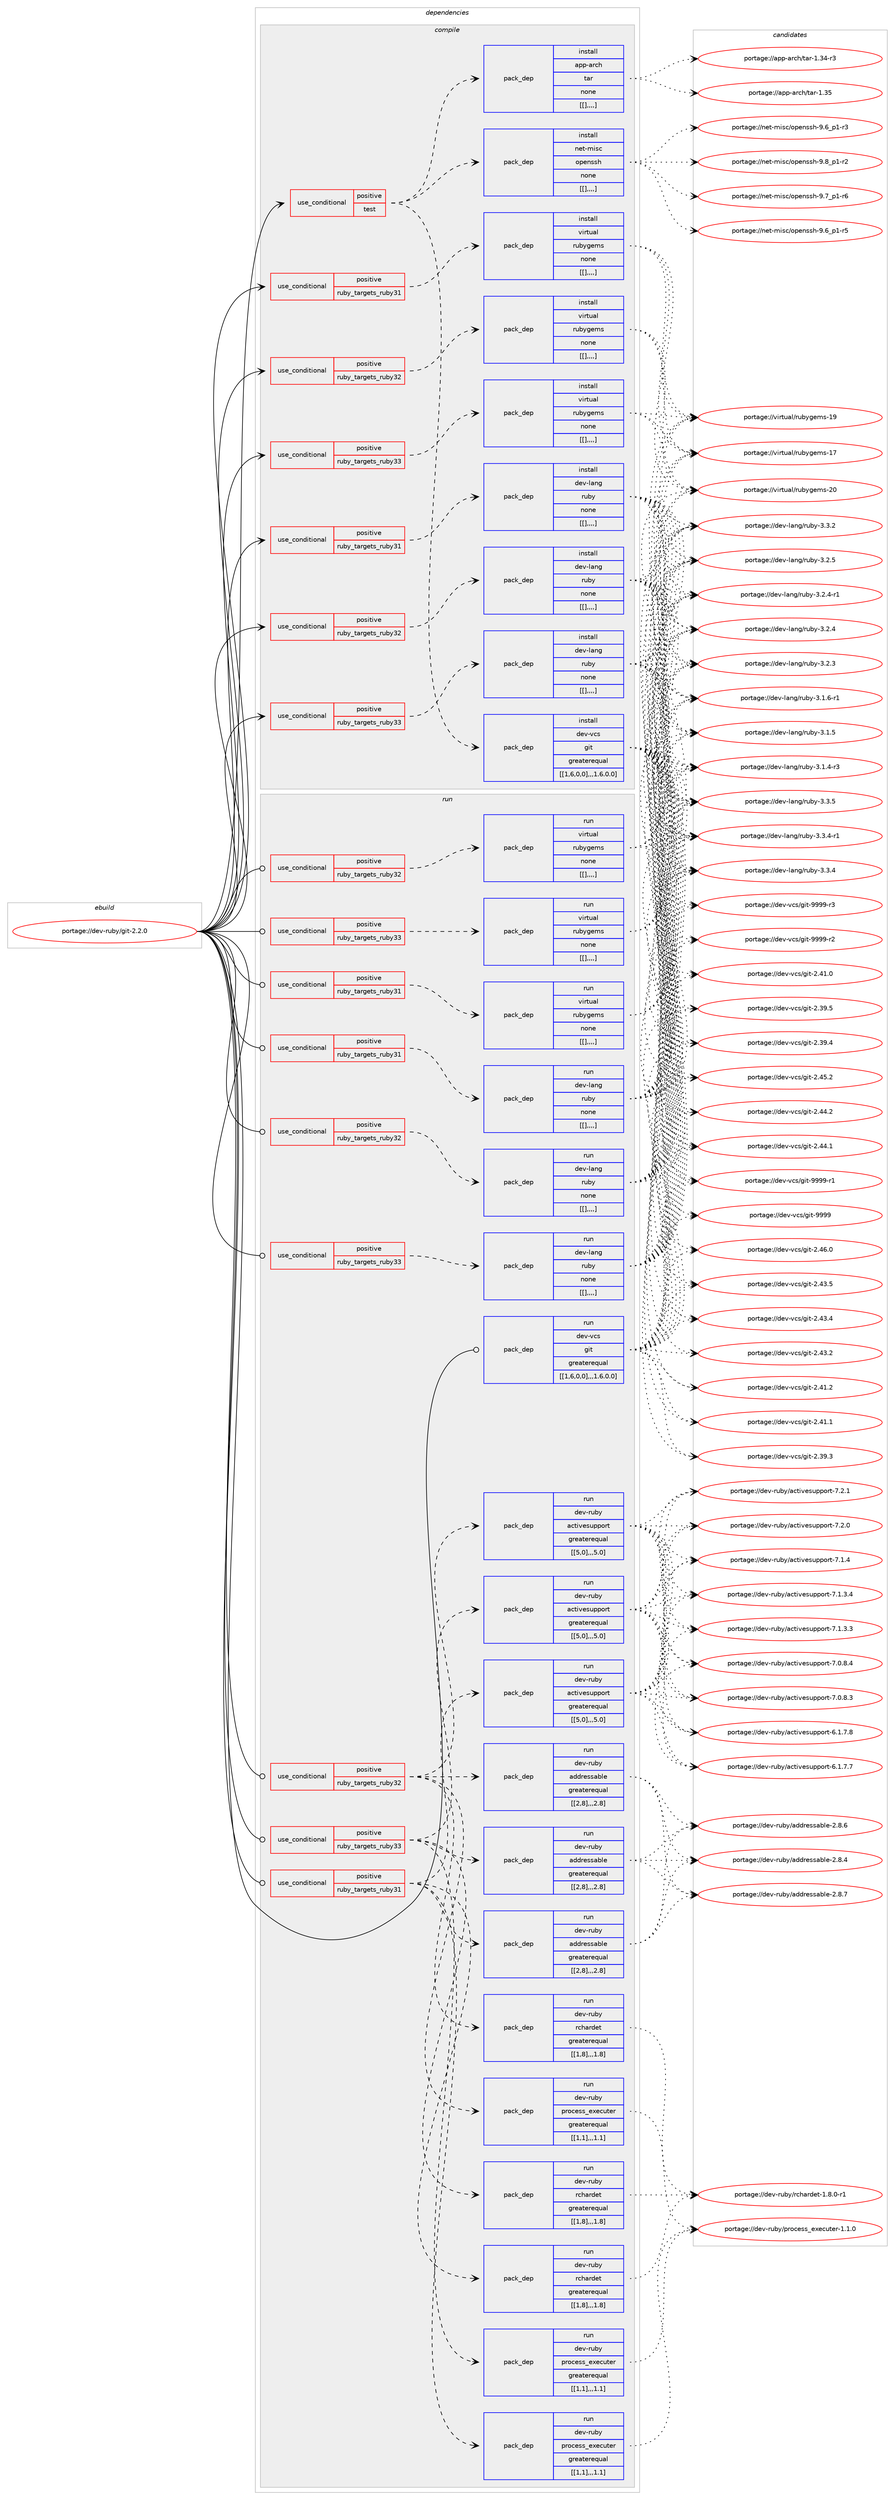 digraph prolog {

# *************
# Graph options
# *************

newrank=true;
concentrate=true;
compound=true;
graph [rankdir=LR,fontname=Helvetica,fontsize=10,ranksep=1.5];#, ranksep=2.5, nodesep=0.2];
edge  [arrowhead=vee];
node  [fontname=Helvetica,fontsize=10];

# **********
# The ebuild
# **********

subgraph cluster_leftcol {
color=gray;
label=<<i>ebuild</i>>;
id [label="portage://dev-ruby/git-2.2.0", color=red, width=4, href="../dev-ruby/git-2.2.0.svg"];
}

# ****************
# The dependencies
# ****************

subgraph cluster_midcol {
color=gray;
label=<<i>dependencies</i>>;
subgraph cluster_compile {
fillcolor="#eeeeee";
style=filled;
label=<<i>compile</i>>;
subgraph cond49540 {
dependency187610 [label=<<TABLE BORDER="0" CELLBORDER="1" CELLSPACING="0" CELLPADDING="4"><TR><TD ROWSPAN="3" CELLPADDING="10">use_conditional</TD></TR><TR><TD>positive</TD></TR><TR><TD>ruby_targets_ruby31</TD></TR></TABLE>>, shape=none, color=red];
subgraph pack136748 {
dependency187611 [label=<<TABLE BORDER="0" CELLBORDER="1" CELLSPACING="0" CELLPADDING="4" WIDTH="220"><TR><TD ROWSPAN="6" CELLPADDING="30">pack_dep</TD></TR><TR><TD WIDTH="110">install</TD></TR><TR><TD>dev-lang</TD></TR><TR><TD>ruby</TD></TR><TR><TD>none</TD></TR><TR><TD>[[],,,,]</TD></TR></TABLE>>, shape=none, color=blue];
}
dependency187610:e -> dependency187611:w [weight=20,style="dashed",arrowhead="vee"];
}
id:e -> dependency187610:w [weight=20,style="solid",arrowhead="vee"];
subgraph cond49541 {
dependency187612 [label=<<TABLE BORDER="0" CELLBORDER="1" CELLSPACING="0" CELLPADDING="4"><TR><TD ROWSPAN="3" CELLPADDING="10">use_conditional</TD></TR><TR><TD>positive</TD></TR><TR><TD>ruby_targets_ruby31</TD></TR></TABLE>>, shape=none, color=red];
subgraph pack136749 {
dependency187613 [label=<<TABLE BORDER="0" CELLBORDER="1" CELLSPACING="0" CELLPADDING="4" WIDTH="220"><TR><TD ROWSPAN="6" CELLPADDING="30">pack_dep</TD></TR><TR><TD WIDTH="110">install</TD></TR><TR><TD>virtual</TD></TR><TR><TD>rubygems</TD></TR><TR><TD>none</TD></TR><TR><TD>[[],,,,]</TD></TR></TABLE>>, shape=none, color=blue];
}
dependency187612:e -> dependency187613:w [weight=20,style="dashed",arrowhead="vee"];
}
id:e -> dependency187612:w [weight=20,style="solid",arrowhead="vee"];
subgraph cond49542 {
dependency187614 [label=<<TABLE BORDER="0" CELLBORDER="1" CELLSPACING="0" CELLPADDING="4"><TR><TD ROWSPAN="3" CELLPADDING="10">use_conditional</TD></TR><TR><TD>positive</TD></TR><TR><TD>ruby_targets_ruby32</TD></TR></TABLE>>, shape=none, color=red];
subgraph pack136750 {
dependency187615 [label=<<TABLE BORDER="0" CELLBORDER="1" CELLSPACING="0" CELLPADDING="4" WIDTH="220"><TR><TD ROWSPAN="6" CELLPADDING="30">pack_dep</TD></TR><TR><TD WIDTH="110">install</TD></TR><TR><TD>dev-lang</TD></TR><TR><TD>ruby</TD></TR><TR><TD>none</TD></TR><TR><TD>[[],,,,]</TD></TR></TABLE>>, shape=none, color=blue];
}
dependency187614:e -> dependency187615:w [weight=20,style="dashed",arrowhead="vee"];
}
id:e -> dependency187614:w [weight=20,style="solid",arrowhead="vee"];
subgraph cond49543 {
dependency187616 [label=<<TABLE BORDER="0" CELLBORDER="1" CELLSPACING="0" CELLPADDING="4"><TR><TD ROWSPAN="3" CELLPADDING="10">use_conditional</TD></TR><TR><TD>positive</TD></TR><TR><TD>ruby_targets_ruby32</TD></TR></TABLE>>, shape=none, color=red];
subgraph pack136751 {
dependency187617 [label=<<TABLE BORDER="0" CELLBORDER="1" CELLSPACING="0" CELLPADDING="4" WIDTH="220"><TR><TD ROWSPAN="6" CELLPADDING="30">pack_dep</TD></TR><TR><TD WIDTH="110">install</TD></TR><TR><TD>virtual</TD></TR><TR><TD>rubygems</TD></TR><TR><TD>none</TD></TR><TR><TD>[[],,,,]</TD></TR></TABLE>>, shape=none, color=blue];
}
dependency187616:e -> dependency187617:w [weight=20,style="dashed",arrowhead="vee"];
}
id:e -> dependency187616:w [weight=20,style="solid",arrowhead="vee"];
subgraph cond49544 {
dependency187618 [label=<<TABLE BORDER="0" CELLBORDER="1" CELLSPACING="0" CELLPADDING="4"><TR><TD ROWSPAN="3" CELLPADDING="10">use_conditional</TD></TR><TR><TD>positive</TD></TR><TR><TD>ruby_targets_ruby33</TD></TR></TABLE>>, shape=none, color=red];
subgraph pack136752 {
dependency187619 [label=<<TABLE BORDER="0" CELLBORDER="1" CELLSPACING="0" CELLPADDING="4" WIDTH="220"><TR><TD ROWSPAN="6" CELLPADDING="30">pack_dep</TD></TR><TR><TD WIDTH="110">install</TD></TR><TR><TD>dev-lang</TD></TR><TR><TD>ruby</TD></TR><TR><TD>none</TD></TR><TR><TD>[[],,,,]</TD></TR></TABLE>>, shape=none, color=blue];
}
dependency187618:e -> dependency187619:w [weight=20,style="dashed",arrowhead="vee"];
}
id:e -> dependency187618:w [weight=20,style="solid",arrowhead="vee"];
subgraph cond49545 {
dependency187620 [label=<<TABLE BORDER="0" CELLBORDER="1" CELLSPACING="0" CELLPADDING="4"><TR><TD ROWSPAN="3" CELLPADDING="10">use_conditional</TD></TR><TR><TD>positive</TD></TR><TR><TD>ruby_targets_ruby33</TD></TR></TABLE>>, shape=none, color=red];
subgraph pack136753 {
dependency187621 [label=<<TABLE BORDER="0" CELLBORDER="1" CELLSPACING="0" CELLPADDING="4" WIDTH="220"><TR><TD ROWSPAN="6" CELLPADDING="30">pack_dep</TD></TR><TR><TD WIDTH="110">install</TD></TR><TR><TD>virtual</TD></TR><TR><TD>rubygems</TD></TR><TR><TD>none</TD></TR><TR><TD>[[],,,,]</TD></TR></TABLE>>, shape=none, color=blue];
}
dependency187620:e -> dependency187621:w [weight=20,style="dashed",arrowhead="vee"];
}
id:e -> dependency187620:w [weight=20,style="solid",arrowhead="vee"];
subgraph cond49546 {
dependency187622 [label=<<TABLE BORDER="0" CELLBORDER="1" CELLSPACING="0" CELLPADDING="4"><TR><TD ROWSPAN="3" CELLPADDING="10">use_conditional</TD></TR><TR><TD>positive</TD></TR><TR><TD>test</TD></TR></TABLE>>, shape=none, color=red];
subgraph pack136754 {
dependency187623 [label=<<TABLE BORDER="0" CELLBORDER="1" CELLSPACING="0" CELLPADDING="4" WIDTH="220"><TR><TD ROWSPAN="6" CELLPADDING="30">pack_dep</TD></TR><TR><TD WIDTH="110">install</TD></TR><TR><TD>dev-vcs</TD></TR><TR><TD>git</TD></TR><TR><TD>greaterequal</TD></TR><TR><TD>[[1,6,0,0],,,1.6.0.0]</TD></TR></TABLE>>, shape=none, color=blue];
}
dependency187622:e -> dependency187623:w [weight=20,style="dashed",arrowhead="vee"];
subgraph pack136755 {
dependency187624 [label=<<TABLE BORDER="0" CELLBORDER="1" CELLSPACING="0" CELLPADDING="4" WIDTH="220"><TR><TD ROWSPAN="6" CELLPADDING="30">pack_dep</TD></TR><TR><TD WIDTH="110">install</TD></TR><TR><TD>net-misc</TD></TR><TR><TD>openssh</TD></TR><TR><TD>none</TD></TR><TR><TD>[[],,,,]</TD></TR></TABLE>>, shape=none, color=blue];
}
dependency187622:e -> dependency187624:w [weight=20,style="dashed",arrowhead="vee"];
subgraph pack136756 {
dependency187625 [label=<<TABLE BORDER="0" CELLBORDER="1" CELLSPACING="0" CELLPADDING="4" WIDTH="220"><TR><TD ROWSPAN="6" CELLPADDING="30">pack_dep</TD></TR><TR><TD WIDTH="110">install</TD></TR><TR><TD>app-arch</TD></TR><TR><TD>tar</TD></TR><TR><TD>none</TD></TR><TR><TD>[[],,,,]</TD></TR></TABLE>>, shape=none, color=blue];
}
dependency187622:e -> dependency187625:w [weight=20,style="dashed",arrowhead="vee"];
}
id:e -> dependency187622:w [weight=20,style="solid",arrowhead="vee"];
}
subgraph cluster_compileandrun {
fillcolor="#eeeeee";
style=filled;
label=<<i>compile and run</i>>;
}
subgraph cluster_run {
fillcolor="#eeeeee";
style=filled;
label=<<i>run</i>>;
subgraph cond49547 {
dependency187626 [label=<<TABLE BORDER="0" CELLBORDER="1" CELLSPACING="0" CELLPADDING="4"><TR><TD ROWSPAN="3" CELLPADDING="10">use_conditional</TD></TR><TR><TD>positive</TD></TR><TR><TD>ruby_targets_ruby31</TD></TR></TABLE>>, shape=none, color=red];
subgraph pack136757 {
dependency187627 [label=<<TABLE BORDER="0" CELLBORDER="1" CELLSPACING="0" CELLPADDING="4" WIDTH="220"><TR><TD ROWSPAN="6" CELLPADDING="30">pack_dep</TD></TR><TR><TD WIDTH="110">run</TD></TR><TR><TD>dev-lang</TD></TR><TR><TD>ruby</TD></TR><TR><TD>none</TD></TR><TR><TD>[[],,,,]</TD></TR></TABLE>>, shape=none, color=blue];
}
dependency187626:e -> dependency187627:w [weight=20,style="dashed",arrowhead="vee"];
}
id:e -> dependency187626:w [weight=20,style="solid",arrowhead="odot"];
subgraph cond49548 {
dependency187628 [label=<<TABLE BORDER="0" CELLBORDER="1" CELLSPACING="0" CELLPADDING="4"><TR><TD ROWSPAN="3" CELLPADDING="10">use_conditional</TD></TR><TR><TD>positive</TD></TR><TR><TD>ruby_targets_ruby31</TD></TR></TABLE>>, shape=none, color=red];
subgraph pack136758 {
dependency187629 [label=<<TABLE BORDER="0" CELLBORDER="1" CELLSPACING="0" CELLPADDING="4" WIDTH="220"><TR><TD ROWSPAN="6" CELLPADDING="30">pack_dep</TD></TR><TR><TD WIDTH="110">run</TD></TR><TR><TD>dev-ruby</TD></TR><TR><TD>activesupport</TD></TR><TR><TD>greaterequal</TD></TR><TR><TD>[[5,0],,,5.0]</TD></TR></TABLE>>, shape=none, color=blue];
}
dependency187628:e -> dependency187629:w [weight=20,style="dashed",arrowhead="vee"];
subgraph pack136759 {
dependency187630 [label=<<TABLE BORDER="0" CELLBORDER="1" CELLSPACING="0" CELLPADDING="4" WIDTH="220"><TR><TD ROWSPAN="6" CELLPADDING="30">pack_dep</TD></TR><TR><TD WIDTH="110">run</TD></TR><TR><TD>dev-ruby</TD></TR><TR><TD>addressable</TD></TR><TR><TD>greaterequal</TD></TR><TR><TD>[[2,8],,,2.8]</TD></TR></TABLE>>, shape=none, color=blue];
}
dependency187628:e -> dependency187630:w [weight=20,style="dashed",arrowhead="vee"];
subgraph pack136760 {
dependency187631 [label=<<TABLE BORDER="0" CELLBORDER="1" CELLSPACING="0" CELLPADDING="4" WIDTH="220"><TR><TD ROWSPAN="6" CELLPADDING="30">pack_dep</TD></TR><TR><TD WIDTH="110">run</TD></TR><TR><TD>dev-ruby</TD></TR><TR><TD>process_executer</TD></TR><TR><TD>greaterequal</TD></TR><TR><TD>[[1,1],,,1.1]</TD></TR></TABLE>>, shape=none, color=blue];
}
dependency187628:e -> dependency187631:w [weight=20,style="dashed",arrowhead="vee"];
subgraph pack136761 {
dependency187632 [label=<<TABLE BORDER="0" CELLBORDER="1" CELLSPACING="0" CELLPADDING="4" WIDTH="220"><TR><TD ROWSPAN="6" CELLPADDING="30">pack_dep</TD></TR><TR><TD WIDTH="110">run</TD></TR><TR><TD>dev-ruby</TD></TR><TR><TD>rchardet</TD></TR><TR><TD>greaterequal</TD></TR><TR><TD>[[1,8],,,1.8]</TD></TR></TABLE>>, shape=none, color=blue];
}
dependency187628:e -> dependency187632:w [weight=20,style="dashed",arrowhead="vee"];
}
id:e -> dependency187628:w [weight=20,style="solid",arrowhead="odot"];
subgraph cond49549 {
dependency187633 [label=<<TABLE BORDER="0" CELLBORDER="1" CELLSPACING="0" CELLPADDING="4"><TR><TD ROWSPAN="3" CELLPADDING="10">use_conditional</TD></TR><TR><TD>positive</TD></TR><TR><TD>ruby_targets_ruby31</TD></TR></TABLE>>, shape=none, color=red];
subgraph pack136762 {
dependency187634 [label=<<TABLE BORDER="0" CELLBORDER="1" CELLSPACING="0" CELLPADDING="4" WIDTH="220"><TR><TD ROWSPAN="6" CELLPADDING="30">pack_dep</TD></TR><TR><TD WIDTH="110">run</TD></TR><TR><TD>virtual</TD></TR><TR><TD>rubygems</TD></TR><TR><TD>none</TD></TR><TR><TD>[[],,,,]</TD></TR></TABLE>>, shape=none, color=blue];
}
dependency187633:e -> dependency187634:w [weight=20,style="dashed",arrowhead="vee"];
}
id:e -> dependency187633:w [weight=20,style="solid",arrowhead="odot"];
subgraph cond49550 {
dependency187635 [label=<<TABLE BORDER="0" CELLBORDER="1" CELLSPACING="0" CELLPADDING="4"><TR><TD ROWSPAN="3" CELLPADDING="10">use_conditional</TD></TR><TR><TD>positive</TD></TR><TR><TD>ruby_targets_ruby32</TD></TR></TABLE>>, shape=none, color=red];
subgraph pack136763 {
dependency187636 [label=<<TABLE BORDER="0" CELLBORDER="1" CELLSPACING="0" CELLPADDING="4" WIDTH="220"><TR><TD ROWSPAN="6" CELLPADDING="30">pack_dep</TD></TR><TR><TD WIDTH="110">run</TD></TR><TR><TD>dev-lang</TD></TR><TR><TD>ruby</TD></TR><TR><TD>none</TD></TR><TR><TD>[[],,,,]</TD></TR></TABLE>>, shape=none, color=blue];
}
dependency187635:e -> dependency187636:w [weight=20,style="dashed",arrowhead="vee"];
}
id:e -> dependency187635:w [weight=20,style="solid",arrowhead="odot"];
subgraph cond49551 {
dependency187637 [label=<<TABLE BORDER="0" CELLBORDER="1" CELLSPACING="0" CELLPADDING="4"><TR><TD ROWSPAN="3" CELLPADDING="10">use_conditional</TD></TR><TR><TD>positive</TD></TR><TR><TD>ruby_targets_ruby32</TD></TR></TABLE>>, shape=none, color=red];
subgraph pack136764 {
dependency187638 [label=<<TABLE BORDER="0" CELLBORDER="1" CELLSPACING="0" CELLPADDING="4" WIDTH="220"><TR><TD ROWSPAN="6" CELLPADDING="30">pack_dep</TD></TR><TR><TD WIDTH="110">run</TD></TR><TR><TD>dev-ruby</TD></TR><TR><TD>activesupport</TD></TR><TR><TD>greaterequal</TD></TR><TR><TD>[[5,0],,,5.0]</TD></TR></TABLE>>, shape=none, color=blue];
}
dependency187637:e -> dependency187638:w [weight=20,style="dashed",arrowhead="vee"];
subgraph pack136765 {
dependency187639 [label=<<TABLE BORDER="0" CELLBORDER="1" CELLSPACING="0" CELLPADDING="4" WIDTH="220"><TR><TD ROWSPAN="6" CELLPADDING="30">pack_dep</TD></TR><TR><TD WIDTH="110">run</TD></TR><TR><TD>dev-ruby</TD></TR><TR><TD>addressable</TD></TR><TR><TD>greaterequal</TD></TR><TR><TD>[[2,8],,,2.8]</TD></TR></TABLE>>, shape=none, color=blue];
}
dependency187637:e -> dependency187639:w [weight=20,style="dashed",arrowhead="vee"];
subgraph pack136766 {
dependency187640 [label=<<TABLE BORDER="0" CELLBORDER="1" CELLSPACING="0" CELLPADDING="4" WIDTH="220"><TR><TD ROWSPAN="6" CELLPADDING="30">pack_dep</TD></TR><TR><TD WIDTH="110">run</TD></TR><TR><TD>dev-ruby</TD></TR><TR><TD>process_executer</TD></TR><TR><TD>greaterequal</TD></TR><TR><TD>[[1,1],,,1.1]</TD></TR></TABLE>>, shape=none, color=blue];
}
dependency187637:e -> dependency187640:w [weight=20,style="dashed",arrowhead="vee"];
subgraph pack136767 {
dependency187641 [label=<<TABLE BORDER="0" CELLBORDER="1" CELLSPACING="0" CELLPADDING="4" WIDTH="220"><TR><TD ROWSPAN="6" CELLPADDING="30">pack_dep</TD></TR><TR><TD WIDTH="110">run</TD></TR><TR><TD>dev-ruby</TD></TR><TR><TD>rchardet</TD></TR><TR><TD>greaterequal</TD></TR><TR><TD>[[1,8],,,1.8]</TD></TR></TABLE>>, shape=none, color=blue];
}
dependency187637:e -> dependency187641:w [weight=20,style="dashed",arrowhead="vee"];
}
id:e -> dependency187637:w [weight=20,style="solid",arrowhead="odot"];
subgraph cond49552 {
dependency187642 [label=<<TABLE BORDER="0" CELLBORDER="1" CELLSPACING="0" CELLPADDING="4"><TR><TD ROWSPAN="3" CELLPADDING="10">use_conditional</TD></TR><TR><TD>positive</TD></TR><TR><TD>ruby_targets_ruby32</TD></TR></TABLE>>, shape=none, color=red];
subgraph pack136768 {
dependency187643 [label=<<TABLE BORDER="0" CELLBORDER="1" CELLSPACING="0" CELLPADDING="4" WIDTH="220"><TR><TD ROWSPAN="6" CELLPADDING="30">pack_dep</TD></TR><TR><TD WIDTH="110">run</TD></TR><TR><TD>virtual</TD></TR><TR><TD>rubygems</TD></TR><TR><TD>none</TD></TR><TR><TD>[[],,,,]</TD></TR></TABLE>>, shape=none, color=blue];
}
dependency187642:e -> dependency187643:w [weight=20,style="dashed",arrowhead="vee"];
}
id:e -> dependency187642:w [weight=20,style="solid",arrowhead="odot"];
subgraph cond49553 {
dependency187644 [label=<<TABLE BORDER="0" CELLBORDER="1" CELLSPACING="0" CELLPADDING="4"><TR><TD ROWSPAN="3" CELLPADDING="10">use_conditional</TD></TR><TR><TD>positive</TD></TR><TR><TD>ruby_targets_ruby33</TD></TR></TABLE>>, shape=none, color=red];
subgraph pack136769 {
dependency187645 [label=<<TABLE BORDER="0" CELLBORDER="1" CELLSPACING="0" CELLPADDING="4" WIDTH="220"><TR><TD ROWSPAN="6" CELLPADDING="30">pack_dep</TD></TR><TR><TD WIDTH="110">run</TD></TR><TR><TD>dev-lang</TD></TR><TR><TD>ruby</TD></TR><TR><TD>none</TD></TR><TR><TD>[[],,,,]</TD></TR></TABLE>>, shape=none, color=blue];
}
dependency187644:e -> dependency187645:w [weight=20,style="dashed",arrowhead="vee"];
}
id:e -> dependency187644:w [weight=20,style="solid",arrowhead="odot"];
subgraph cond49554 {
dependency187646 [label=<<TABLE BORDER="0" CELLBORDER="1" CELLSPACING="0" CELLPADDING="4"><TR><TD ROWSPAN="3" CELLPADDING="10">use_conditional</TD></TR><TR><TD>positive</TD></TR><TR><TD>ruby_targets_ruby33</TD></TR></TABLE>>, shape=none, color=red];
subgraph pack136770 {
dependency187647 [label=<<TABLE BORDER="0" CELLBORDER="1" CELLSPACING="0" CELLPADDING="4" WIDTH="220"><TR><TD ROWSPAN="6" CELLPADDING="30">pack_dep</TD></TR><TR><TD WIDTH="110">run</TD></TR><TR><TD>dev-ruby</TD></TR><TR><TD>activesupport</TD></TR><TR><TD>greaterequal</TD></TR><TR><TD>[[5,0],,,5.0]</TD></TR></TABLE>>, shape=none, color=blue];
}
dependency187646:e -> dependency187647:w [weight=20,style="dashed",arrowhead="vee"];
subgraph pack136771 {
dependency187648 [label=<<TABLE BORDER="0" CELLBORDER="1" CELLSPACING="0" CELLPADDING="4" WIDTH="220"><TR><TD ROWSPAN="6" CELLPADDING="30">pack_dep</TD></TR><TR><TD WIDTH="110">run</TD></TR><TR><TD>dev-ruby</TD></TR><TR><TD>addressable</TD></TR><TR><TD>greaterequal</TD></TR><TR><TD>[[2,8],,,2.8]</TD></TR></TABLE>>, shape=none, color=blue];
}
dependency187646:e -> dependency187648:w [weight=20,style="dashed",arrowhead="vee"];
subgraph pack136772 {
dependency187649 [label=<<TABLE BORDER="0" CELLBORDER="1" CELLSPACING="0" CELLPADDING="4" WIDTH="220"><TR><TD ROWSPAN="6" CELLPADDING="30">pack_dep</TD></TR><TR><TD WIDTH="110">run</TD></TR><TR><TD>dev-ruby</TD></TR><TR><TD>process_executer</TD></TR><TR><TD>greaterequal</TD></TR><TR><TD>[[1,1],,,1.1]</TD></TR></TABLE>>, shape=none, color=blue];
}
dependency187646:e -> dependency187649:w [weight=20,style="dashed",arrowhead="vee"];
subgraph pack136773 {
dependency187650 [label=<<TABLE BORDER="0" CELLBORDER="1" CELLSPACING="0" CELLPADDING="4" WIDTH="220"><TR><TD ROWSPAN="6" CELLPADDING="30">pack_dep</TD></TR><TR><TD WIDTH="110">run</TD></TR><TR><TD>dev-ruby</TD></TR><TR><TD>rchardet</TD></TR><TR><TD>greaterequal</TD></TR><TR><TD>[[1,8],,,1.8]</TD></TR></TABLE>>, shape=none, color=blue];
}
dependency187646:e -> dependency187650:w [weight=20,style="dashed",arrowhead="vee"];
}
id:e -> dependency187646:w [weight=20,style="solid",arrowhead="odot"];
subgraph cond49555 {
dependency187651 [label=<<TABLE BORDER="0" CELLBORDER="1" CELLSPACING="0" CELLPADDING="4"><TR><TD ROWSPAN="3" CELLPADDING="10">use_conditional</TD></TR><TR><TD>positive</TD></TR><TR><TD>ruby_targets_ruby33</TD></TR></TABLE>>, shape=none, color=red];
subgraph pack136774 {
dependency187652 [label=<<TABLE BORDER="0" CELLBORDER="1" CELLSPACING="0" CELLPADDING="4" WIDTH="220"><TR><TD ROWSPAN="6" CELLPADDING="30">pack_dep</TD></TR><TR><TD WIDTH="110">run</TD></TR><TR><TD>virtual</TD></TR><TR><TD>rubygems</TD></TR><TR><TD>none</TD></TR><TR><TD>[[],,,,]</TD></TR></TABLE>>, shape=none, color=blue];
}
dependency187651:e -> dependency187652:w [weight=20,style="dashed",arrowhead="vee"];
}
id:e -> dependency187651:w [weight=20,style="solid",arrowhead="odot"];
subgraph pack136775 {
dependency187653 [label=<<TABLE BORDER="0" CELLBORDER="1" CELLSPACING="0" CELLPADDING="4" WIDTH="220"><TR><TD ROWSPAN="6" CELLPADDING="30">pack_dep</TD></TR><TR><TD WIDTH="110">run</TD></TR><TR><TD>dev-vcs</TD></TR><TR><TD>git</TD></TR><TR><TD>greaterequal</TD></TR><TR><TD>[[1,6,0,0],,,1.6.0.0]</TD></TR></TABLE>>, shape=none, color=blue];
}
id:e -> dependency187653:w [weight=20,style="solid",arrowhead="odot"];
}
}

# **************
# The candidates
# **************

subgraph cluster_choices {
rank=same;
color=gray;
label=<<i>candidates</i>>;

subgraph choice136748 {
color=black;
nodesep=1;
choice10010111845108971101034711411798121455146514653 [label="portage://dev-lang/ruby-3.3.5", color=red, width=4,href="../dev-lang/ruby-3.3.5.svg"];
choice100101118451089711010347114117981214551465146524511449 [label="portage://dev-lang/ruby-3.3.4-r1", color=red, width=4,href="../dev-lang/ruby-3.3.4-r1.svg"];
choice10010111845108971101034711411798121455146514652 [label="portage://dev-lang/ruby-3.3.4", color=red, width=4,href="../dev-lang/ruby-3.3.4.svg"];
choice10010111845108971101034711411798121455146514650 [label="portage://dev-lang/ruby-3.3.2", color=red, width=4,href="../dev-lang/ruby-3.3.2.svg"];
choice10010111845108971101034711411798121455146504653 [label="portage://dev-lang/ruby-3.2.5", color=red, width=4,href="../dev-lang/ruby-3.2.5.svg"];
choice100101118451089711010347114117981214551465046524511449 [label="portage://dev-lang/ruby-3.2.4-r1", color=red, width=4,href="../dev-lang/ruby-3.2.4-r1.svg"];
choice10010111845108971101034711411798121455146504652 [label="portage://dev-lang/ruby-3.2.4", color=red, width=4,href="../dev-lang/ruby-3.2.4.svg"];
choice10010111845108971101034711411798121455146504651 [label="portage://dev-lang/ruby-3.2.3", color=red, width=4,href="../dev-lang/ruby-3.2.3.svg"];
choice100101118451089711010347114117981214551464946544511449 [label="portage://dev-lang/ruby-3.1.6-r1", color=red, width=4,href="../dev-lang/ruby-3.1.6-r1.svg"];
choice10010111845108971101034711411798121455146494653 [label="portage://dev-lang/ruby-3.1.5", color=red, width=4,href="../dev-lang/ruby-3.1.5.svg"];
choice100101118451089711010347114117981214551464946524511451 [label="portage://dev-lang/ruby-3.1.4-r3", color=red, width=4,href="../dev-lang/ruby-3.1.4-r3.svg"];
dependency187611:e -> choice10010111845108971101034711411798121455146514653:w [style=dotted,weight="100"];
dependency187611:e -> choice100101118451089711010347114117981214551465146524511449:w [style=dotted,weight="100"];
dependency187611:e -> choice10010111845108971101034711411798121455146514652:w [style=dotted,weight="100"];
dependency187611:e -> choice10010111845108971101034711411798121455146514650:w [style=dotted,weight="100"];
dependency187611:e -> choice10010111845108971101034711411798121455146504653:w [style=dotted,weight="100"];
dependency187611:e -> choice100101118451089711010347114117981214551465046524511449:w [style=dotted,weight="100"];
dependency187611:e -> choice10010111845108971101034711411798121455146504652:w [style=dotted,weight="100"];
dependency187611:e -> choice10010111845108971101034711411798121455146504651:w [style=dotted,weight="100"];
dependency187611:e -> choice100101118451089711010347114117981214551464946544511449:w [style=dotted,weight="100"];
dependency187611:e -> choice10010111845108971101034711411798121455146494653:w [style=dotted,weight="100"];
dependency187611:e -> choice100101118451089711010347114117981214551464946524511451:w [style=dotted,weight="100"];
}
subgraph choice136749 {
color=black;
nodesep=1;
choice118105114116117971084711411798121103101109115455048 [label="portage://virtual/rubygems-20", color=red, width=4,href="../virtual/rubygems-20.svg"];
choice118105114116117971084711411798121103101109115454957 [label="portage://virtual/rubygems-19", color=red, width=4,href="../virtual/rubygems-19.svg"];
choice118105114116117971084711411798121103101109115454955 [label="portage://virtual/rubygems-17", color=red, width=4,href="../virtual/rubygems-17.svg"];
dependency187613:e -> choice118105114116117971084711411798121103101109115455048:w [style=dotted,weight="100"];
dependency187613:e -> choice118105114116117971084711411798121103101109115454957:w [style=dotted,weight="100"];
dependency187613:e -> choice118105114116117971084711411798121103101109115454955:w [style=dotted,weight="100"];
}
subgraph choice136750 {
color=black;
nodesep=1;
choice10010111845108971101034711411798121455146514653 [label="portage://dev-lang/ruby-3.3.5", color=red, width=4,href="../dev-lang/ruby-3.3.5.svg"];
choice100101118451089711010347114117981214551465146524511449 [label="portage://dev-lang/ruby-3.3.4-r1", color=red, width=4,href="../dev-lang/ruby-3.3.4-r1.svg"];
choice10010111845108971101034711411798121455146514652 [label="portage://dev-lang/ruby-3.3.4", color=red, width=4,href="../dev-lang/ruby-3.3.4.svg"];
choice10010111845108971101034711411798121455146514650 [label="portage://dev-lang/ruby-3.3.2", color=red, width=4,href="../dev-lang/ruby-3.3.2.svg"];
choice10010111845108971101034711411798121455146504653 [label="portage://dev-lang/ruby-3.2.5", color=red, width=4,href="../dev-lang/ruby-3.2.5.svg"];
choice100101118451089711010347114117981214551465046524511449 [label="portage://dev-lang/ruby-3.2.4-r1", color=red, width=4,href="../dev-lang/ruby-3.2.4-r1.svg"];
choice10010111845108971101034711411798121455146504652 [label="portage://dev-lang/ruby-3.2.4", color=red, width=4,href="../dev-lang/ruby-3.2.4.svg"];
choice10010111845108971101034711411798121455146504651 [label="portage://dev-lang/ruby-3.2.3", color=red, width=4,href="../dev-lang/ruby-3.2.3.svg"];
choice100101118451089711010347114117981214551464946544511449 [label="portage://dev-lang/ruby-3.1.6-r1", color=red, width=4,href="../dev-lang/ruby-3.1.6-r1.svg"];
choice10010111845108971101034711411798121455146494653 [label="portage://dev-lang/ruby-3.1.5", color=red, width=4,href="../dev-lang/ruby-3.1.5.svg"];
choice100101118451089711010347114117981214551464946524511451 [label="portage://dev-lang/ruby-3.1.4-r3", color=red, width=4,href="../dev-lang/ruby-3.1.4-r3.svg"];
dependency187615:e -> choice10010111845108971101034711411798121455146514653:w [style=dotted,weight="100"];
dependency187615:e -> choice100101118451089711010347114117981214551465146524511449:w [style=dotted,weight="100"];
dependency187615:e -> choice10010111845108971101034711411798121455146514652:w [style=dotted,weight="100"];
dependency187615:e -> choice10010111845108971101034711411798121455146514650:w [style=dotted,weight="100"];
dependency187615:e -> choice10010111845108971101034711411798121455146504653:w [style=dotted,weight="100"];
dependency187615:e -> choice100101118451089711010347114117981214551465046524511449:w [style=dotted,weight="100"];
dependency187615:e -> choice10010111845108971101034711411798121455146504652:w [style=dotted,weight="100"];
dependency187615:e -> choice10010111845108971101034711411798121455146504651:w [style=dotted,weight="100"];
dependency187615:e -> choice100101118451089711010347114117981214551464946544511449:w [style=dotted,weight="100"];
dependency187615:e -> choice10010111845108971101034711411798121455146494653:w [style=dotted,weight="100"];
dependency187615:e -> choice100101118451089711010347114117981214551464946524511451:w [style=dotted,weight="100"];
}
subgraph choice136751 {
color=black;
nodesep=1;
choice118105114116117971084711411798121103101109115455048 [label="portage://virtual/rubygems-20", color=red, width=4,href="../virtual/rubygems-20.svg"];
choice118105114116117971084711411798121103101109115454957 [label="portage://virtual/rubygems-19", color=red, width=4,href="../virtual/rubygems-19.svg"];
choice118105114116117971084711411798121103101109115454955 [label="portage://virtual/rubygems-17", color=red, width=4,href="../virtual/rubygems-17.svg"];
dependency187617:e -> choice118105114116117971084711411798121103101109115455048:w [style=dotted,weight="100"];
dependency187617:e -> choice118105114116117971084711411798121103101109115454957:w [style=dotted,weight="100"];
dependency187617:e -> choice118105114116117971084711411798121103101109115454955:w [style=dotted,weight="100"];
}
subgraph choice136752 {
color=black;
nodesep=1;
choice10010111845108971101034711411798121455146514653 [label="portage://dev-lang/ruby-3.3.5", color=red, width=4,href="../dev-lang/ruby-3.3.5.svg"];
choice100101118451089711010347114117981214551465146524511449 [label="portage://dev-lang/ruby-3.3.4-r1", color=red, width=4,href="../dev-lang/ruby-3.3.4-r1.svg"];
choice10010111845108971101034711411798121455146514652 [label="portage://dev-lang/ruby-3.3.4", color=red, width=4,href="../dev-lang/ruby-3.3.4.svg"];
choice10010111845108971101034711411798121455146514650 [label="portage://dev-lang/ruby-3.3.2", color=red, width=4,href="../dev-lang/ruby-3.3.2.svg"];
choice10010111845108971101034711411798121455146504653 [label="portage://dev-lang/ruby-3.2.5", color=red, width=4,href="../dev-lang/ruby-3.2.5.svg"];
choice100101118451089711010347114117981214551465046524511449 [label="portage://dev-lang/ruby-3.2.4-r1", color=red, width=4,href="../dev-lang/ruby-3.2.4-r1.svg"];
choice10010111845108971101034711411798121455146504652 [label="portage://dev-lang/ruby-3.2.4", color=red, width=4,href="../dev-lang/ruby-3.2.4.svg"];
choice10010111845108971101034711411798121455146504651 [label="portage://dev-lang/ruby-3.2.3", color=red, width=4,href="../dev-lang/ruby-3.2.3.svg"];
choice100101118451089711010347114117981214551464946544511449 [label="portage://dev-lang/ruby-3.1.6-r1", color=red, width=4,href="../dev-lang/ruby-3.1.6-r1.svg"];
choice10010111845108971101034711411798121455146494653 [label="portage://dev-lang/ruby-3.1.5", color=red, width=4,href="../dev-lang/ruby-3.1.5.svg"];
choice100101118451089711010347114117981214551464946524511451 [label="portage://dev-lang/ruby-3.1.4-r3", color=red, width=4,href="../dev-lang/ruby-3.1.4-r3.svg"];
dependency187619:e -> choice10010111845108971101034711411798121455146514653:w [style=dotted,weight="100"];
dependency187619:e -> choice100101118451089711010347114117981214551465146524511449:w [style=dotted,weight="100"];
dependency187619:e -> choice10010111845108971101034711411798121455146514652:w [style=dotted,weight="100"];
dependency187619:e -> choice10010111845108971101034711411798121455146514650:w [style=dotted,weight="100"];
dependency187619:e -> choice10010111845108971101034711411798121455146504653:w [style=dotted,weight="100"];
dependency187619:e -> choice100101118451089711010347114117981214551465046524511449:w [style=dotted,weight="100"];
dependency187619:e -> choice10010111845108971101034711411798121455146504652:w [style=dotted,weight="100"];
dependency187619:e -> choice10010111845108971101034711411798121455146504651:w [style=dotted,weight="100"];
dependency187619:e -> choice100101118451089711010347114117981214551464946544511449:w [style=dotted,weight="100"];
dependency187619:e -> choice10010111845108971101034711411798121455146494653:w [style=dotted,weight="100"];
dependency187619:e -> choice100101118451089711010347114117981214551464946524511451:w [style=dotted,weight="100"];
}
subgraph choice136753 {
color=black;
nodesep=1;
choice118105114116117971084711411798121103101109115455048 [label="portage://virtual/rubygems-20", color=red, width=4,href="../virtual/rubygems-20.svg"];
choice118105114116117971084711411798121103101109115454957 [label="portage://virtual/rubygems-19", color=red, width=4,href="../virtual/rubygems-19.svg"];
choice118105114116117971084711411798121103101109115454955 [label="portage://virtual/rubygems-17", color=red, width=4,href="../virtual/rubygems-17.svg"];
dependency187621:e -> choice118105114116117971084711411798121103101109115455048:w [style=dotted,weight="100"];
dependency187621:e -> choice118105114116117971084711411798121103101109115454957:w [style=dotted,weight="100"];
dependency187621:e -> choice118105114116117971084711411798121103101109115454955:w [style=dotted,weight="100"];
}
subgraph choice136754 {
color=black;
nodesep=1;
choice10010111845118991154710310511645575757574511451 [label="portage://dev-vcs/git-9999-r3", color=red, width=4,href="../dev-vcs/git-9999-r3.svg"];
choice10010111845118991154710310511645575757574511450 [label="portage://dev-vcs/git-9999-r2", color=red, width=4,href="../dev-vcs/git-9999-r2.svg"];
choice10010111845118991154710310511645575757574511449 [label="portage://dev-vcs/git-9999-r1", color=red, width=4,href="../dev-vcs/git-9999-r1.svg"];
choice1001011184511899115471031051164557575757 [label="portage://dev-vcs/git-9999", color=red, width=4,href="../dev-vcs/git-9999.svg"];
choice10010111845118991154710310511645504652544648 [label="portage://dev-vcs/git-2.46.0", color=red, width=4,href="../dev-vcs/git-2.46.0.svg"];
choice10010111845118991154710310511645504652534650 [label="portage://dev-vcs/git-2.45.2", color=red, width=4,href="../dev-vcs/git-2.45.2.svg"];
choice10010111845118991154710310511645504652524650 [label="portage://dev-vcs/git-2.44.2", color=red, width=4,href="../dev-vcs/git-2.44.2.svg"];
choice10010111845118991154710310511645504652524649 [label="portage://dev-vcs/git-2.44.1", color=red, width=4,href="../dev-vcs/git-2.44.1.svg"];
choice10010111845118991154710310511645504652514653 [label="portage://dev-vcs/git-2.43.5", color=red, width=4,href="../dev-vcs/git-2.43.5.svg"];
choice10010111845118991154710310511645504652514652 [label="portage://dev-vcs/git-2.43.4", color=red, width=4,href="../dev-vcs/git-2.43.4.svg"];
choice10010111845118991154710310511645504652514650 [label="portage://dev-vcs/git-2.43.2", color=red, width=4,href="../dev-vcs/git-2.43.2.svg"];
choice10010111845118991154710310511645504652494650 [label="portage://dev-vcs/git-2.41.2", color=red, width=4,href="../dev-vcs/git-2.41.2.svg"];
choice10010111845118991154710310511645504652494649 [label="portage://dev-vcs/git-2.41.1", color=red, width=4,href="../dev-vcs/git-2.41.1.svg"];
choice10010111845118991154710310511645504652494648 [label="portage://dev-vcs/git-2.41.0", color=red, width=4,href="../dev-vcs/git-2.41.0.svg"];
choice10010111845118991154710310511645504651574653 [label="portage://dev-vcs/git-2.39.5", color=red, width=4,href="../dev-vcs/git-2.39.5.svg"];
choice10010111845118991154710310511645504651574652 [label="portage://dev-vcs/git-2.39.4", color=red, width=4,href="../dev-vcs/git-2.39.4.svg"];
choice10010111845118991154710310511645504651574651 [label="portage://dev-vcs/git-2.39.3", color=red, width=4,href="../dev-vcs/git-2.39.3.svg"];
dependency187623:e -> choice10010111845118991154710310511645575757574511451:w [style=dotted,weight="100"];
dependency187623:e -> choice10010111845118991154710310511645575757574511450:w [style=dotted,weight="100"];
dependency187623:e -> choice10010111845118991154710310511645575757574511449:w [style=dotted,weight="100"];
dependency187623:e -> choice1001011184511899115471031051164557575757:w [style=dotted,weight="100"];
dependency187623:e -> choice10010111845118991154710310511645504652544648:w [style=dotted,weight="100"];
dependency187623:e -> choice10010111845118991154710310511645504652534650:w [style=dotted,weight="100"];
dependency187623:e -> choice10010111845118991154710310511645504652524650:w [style=dotted,weight="100"];
dependency187623:e -> choice10010111845118991154710310511645504652524649:w [style=dotted,weight="100"];
dependency187623:e -> choice10010111845118991154710310511645504652514653:w [style=dotted,weight="100"];
dependency187623:e -> choice10010111845118991154710310511645504652514652:w [style=dotted,weight="100"];
dependency187623:e -> choice10010111845118991154710310511645504652514650:w [style=dotted,weight="100"];
dependency187623:e -> choice10010111845118991154710310511645504652494650:w [style=dotted,weight="100"];
dependency187623:e -> choice10010111845118991154710310511645504652494649:w [style=dotted,weight="100"];
dependency187623:e -> choice10010111845118991154710310511645504652494648:w [style=dotted,weight="100"];
dependency187623:e -> choice10010111845118991154710310511645504651574653:w [style=dotted,weight="100"];
dependency187623:e -> choice10010111845118991154710310511645504651574652:w [style=dotted,weight="100"];
dependency187623:e -> choice10010111845118991154710310511645504651574651:w [style=dotted,weight="100"];
}
subgraph choice136755 {
color=black;
nodesep=1;
choice1101011164510910511599471111121011101151151044557465695112494511450 [label="portage://net-misc/openssh-9.8_p1-r2", color=red, width=4,href="../net-misc/openssh-9.8_p1-r2.svg"];
choice1101011164510910511599471111121011101151151044557465595112494511454 [label="portage://net-misc/openssh-9.7_p1-r6", color=red, width=4,href="../net-misc/openssh-9.7_p1-r6.svg"];
choice1101011164510910511599471111121011101151151044557465495112494511453 [label="portage://net-misc/openssh-9.6_p1-r5", color=red, width=4,href="../net-misc/openssh-9.6_p1-r5.svg"];
choice1101011164510910511599471111121011101151151044557465495112494511451 [label="portage://net-misc/openssh-9.6_p1-r3", color=red, width=4,href="../net-misc/openssh-9.6_p1-r3.svg"];
dependency187624:e -> choice1101011164510910511599471111121011101151151044557465695112494511450:w [style=dotted,weight="100"];
dependency187624:e -> choice1101011164510910511599471111121011101151151044557465595112494511454:w [style=dotted,weight="100"];
dependency187624:e -> choice1101011164510910511599471111121011101151151044557465495112494511453:w [style=dotted,weight="100"];
dependency187624:e -> choice1101011164510910511599471111121011101151151044557465495112494511451:w [style=dotted,weight="100"];
}
subgraph choice136756 {
color=black;
nodesep=1;
choice9711211245971149910447116971144549465153 [label="portage://app-arch/tar-1.35", color=red, width=4,href="../app-arch/tar-1.35.svg"];
choice97112112459711499104471169711445494651524511451 [label="portage://app-arch/tar-1.34-r3", color=red, width=4,href="../app-arch/tar-1.34-r3.svg"];
dependency187625:e -> choice9711211245971149910447116971144549465153:w [style=dotted,weight="100"];
dependency187625:e -> choice97112112459711499104471169711445494651524511451:w [style=dotted,weight="100"];
}
subgraph choice136757 {
color=black;
nodesep=1;
choice10010111845108971101034711411798121455146514653 [label="portage://dev-lang/ruby-3.3.5", color=red, width=4,href="../dev-lang/ruby-3.3.5.svg"];
choice100101118451089711010347114117981214551465146524511449 [label="portage://dev-lang/ruby-3.3.4-r1", color=red, width=4,href="../dev-lang/ruby-3.3.4-r1.svg"];
choice10010111845108971101034711411798121455146514652 [label="portage://dev-lang/ruby-3.3.4", color=red, width=4,href="../dev-lang/ruby-3.3.4.svg"];
choice10010111845108971101034711411798121455146514650 [label="portage://dev-lang/ruby-3.3.2", color=red, width=4,href="../dev-lang/ruby-3.3.2.svg"];
choice10010111845108971101034711411798121455146504653 [label="portage://dev-lang/ruby-3.2.5", color=red, width=4,href="../dev-lang/ruby-3.2.5.svg"];
choice100101118451089711010347114117981214551465046524511449 [label="portage://dev-lang/ruby-3.2.4-r1", color=red, width=4,href="../dev-lang/ruby-3.2.4-r1.svg"];
choice10010111845108971101034711411798121455146504652 [label="portage://dev-lang/ruby-3.2.4", color=red, width=4,href="../dev-lang/ruby-3.2.4.svg"];
choice10010111845108971101034711411798121455146504651 [label="portage://dev-lang/ruby-3.2.3", color=red, width=4,href="../dev-lang/ruby-3.2.3.svg"];
choice100101118451089711010347114117981214551464946544511449 [label="portage://dev-lang/ruby-3.1.6-r1", color=red, width=4,href="../dev-lang/ruby-3.1.6-r1.svg"];
choice10010111845108971101034711411798121455146494653 [label="portage://dev-lang/ruby-3.1.5", color=red, width=4,href="../dev-lang/ruby-3.1.5.svg"];
choice100101118451089711010347114117981214551464946524511451 [label="portage://dev-lang/ruby-3.1.4-r3", color=red, width=4,href="../dev-lang/ruby-3.1.4-r3.svg"];
dependency187627:e -> choice10010111845108971101034711411798121455146514653:w [style=dotted,weight="100"];
dependency187627:e -> choice100101118451089711010347114117981214551465146524511449:w [style=dotted,weight="100"];
dependency187627:e -> choice10010111845108971101034711411798121455146514652:w [style=dotted,weight="100"];
dependency187627:e -> choice10010111845108971101034711411798121455146514650:w [style=dotted,weight="100"];
dependency187627:e -> choice10010111845108971101034711411798121455146504653:w [style=dotted,weight="100"];
dependency187627:e -> choice100101118451089711010347114117981214551465046524511449:w [style=dotted,weight="100"];
dependency187627:e -> choice10010111845108971101034711411798121455146504652:w [style=dotted,weight="100"];
dependency187627:e -> choice10010111845108971101034711411798121455146504651:w [style=dotted,weight="100"];
dependency187627:e -> choice100101118451089711010347114117981214551464946544511449:w [style=dotted,weight="100"];
dependency187627:e -> choice10010111845108971101034711411798121455146494653:w [style=dotted,weight="100"];
dependency187627:e -> choice100101118451089711010347114117981214551464946524511451:w [style=dotted,weight="100"];
}
subgraph choice136758 {
color=black;
nodesep=1;
choice1001011184511411798121479799116105118101115117112112111114116455546504649 [label="portage://dev-ruby/activesupport-7.2.1", color=red, width=4,href="../dev-ruby/activesupport-7.2.1.svg"];
choice1001011184511411798121479799116105118101115117112112111114116455546504648 [label="portage://dev-ruby/activesupport-7.2.0", color=red, width=4,href="../dev-ruby/activesupport-7.2.0.svg"];
choice1001011184511411798121479799116105118101115117112112111114116455546494652 [label="portage://dev-ruby/activesupport-7.1.4", color=red, width=4,href="../dev-ruby/activesupport-7.1.4.svg"];
choice10010111845114117981214797991161051181011151171121121111141164555464946514652 [label="portage://dev-ruby/activesupport-7.1.3.4", color=red, width=4,href="../dev-ruby/activesupport-7.1.3.4.svg"];
choice10010111845114117981214797991161051181011151171121121111141164555464946514651 [label="portage://dev-ruby/activesupport-7.1.3.3", color=red, width=4,href="../dev-ruby/activesupport-7.1.3.3.svg"];
choice10010111845114117981214797991161051181011151171121121111141164555464846564652 [label="portage://dev-ruby/activesupport-7.0.8.4", color=red, width=4,href="../dev-ruby/activesupport-7.0.8.4.svg"];
choice10010111845114117981214797991161051181011151171121121111141164555464846564651 [label="portage://dev-ruby/activesupport-7.0.8.3", color=red, width=4,href="../dev-ruby/activesupport-7.0.8.3.svg"];
choice10010111845114117981214797991161051181011151171121121111141164554464946554656 [label="portage://dev-ruby/activesupport-6.1.7.8", color=red, width=4,href="../dev-ruby/activesupport-6.1.7.8.svg"];
choice10010111845114117981214797991161051181011151171121121111141164554464946554655 [label="portage://dev-ruby/activesupport-6.1.7.7", color=red, width=4,href="../dev-ruby/activesupport-6.1.7.7.svg"];
dependency187629:e -> choice1001011184511411798121479799116105118101115117112112111114116455546504649:w [style=dotted,weight="100"];
dependency187629:e -> choice1001011184511411798121479799116105118101115117112112111114116455546504648:w [style=dotted,weight="100"];
dependency187629:e -> choice1001011184511411798121479799116105118101115117112112111114116455546494652:w [style=dotted,weight="100"];
dependency187629:e -> choice10010111845114117981214797991161051181011151171121121111141164555464946514652:w [style=dotted,weight="100"];
dependency187629:e -> choice10010111845114117981214797991161051181011151171121121111141164555464946514651:w [style=dotted,weight="100"];
dependency187629:e -> choice10010111845114117981214797991161051181011151171121121111141164555464846564652:w [style=dotted,weight="100"];
dependency187629:e -> choice10010111845114117981214797991161051181011151171121121111141164555464846564651:w [style=dotted,weight="100"];
dependency187629:e -> choice10010111845114117981214797991161051181011151171121121111141164554464946554656:w [style=dotted,weight="100"];
dependency187629:e -> choice10010111845114117981214797991161051181011151171121121111141164554464946554655:w [style=dotted,weight="100"];
}
subgraph choice136759 {
color=black;
nodesep=1;
choice100101118451141179812147971001001141011151159798108101455046564655 [label="portage://dev-ruby/addressable-2.8.7", color=red, width=4,href="../dev-ruby/addressable-2.8.7.svg"];
choice100101118451141179812147971001001141011151159798108101455046564654 [label="portage://dev-ruby/addressable-2.8.6", color=red, width=4,href="../dev-ruby/addressable-2.8.6.svg"];
choice100101118451141179812147971001001141011151159798108101455046564652 [label="portage://dev-ruby/addressable-2.8.4", color=red, width=4,href="../dev-ruby/addressable-2.8.4.svg"];
dependency187630:e -> choice100101118451141179812147971001001141011151159798108101455046564655:w [style=dotted,weight="100"];
dependency187630:e -> choice100101118451141179812147971001001141011151159798108101455046564654:w [style=dotted,weight="100"];
dependency187630:e -> choice100101118451141179812147971001001141011151159798108101455046564652:w [style=dotted,weight="100"];
}
subgraph choice136760 {
color=black;
nodesep=1;
choice100101118451141179812147112114111991011151159510112010199117116101114454946494648 [label="portage://dev-ruby/process_executer-1.1.0", color=red, width=4,href="../dev-ruby/process_executer-1.1.0.svg"];
dependency187631:e -> choice100101118451141179812147112114111991011151159510112010199117116101114454946494648:w [style=dotted,weight="100"];
}
subgraph choice136761 {
color=black;
nodesep=1;
choice10010111845114117981214711499104971141001011164549465646484511449 [label="portage://dev-ruby/rchardet-1.8.0-r1", color=red, width=4,href="../dev-ruby/rchardet-1.8.0-r1.svg"];
dependency187632:e -> choice10010111845114117981214711499104971141001011164549465646484511449:w [style=dotted,weight="100"];
}
subgraph choice136762 {
color=black;
nodesep=1;
choice118105114116117971084711411798121103101109115455048 [label="portage://virtual/rubygems-20", color=red, width=4,href="../virtual/rubygems-20.svg"];
choice118105114116117971084711411798121103101109115454957 [label="portage://virtual/rubygems-19", color=red, width=4,href="../virtual/rubygems-19.svg"];
choice118105114116117971084711411798121103101109115454955 [label="portage://virtual/rubygems-17", color=red, width=4,href="../virtual/rubygems-17.svg"];
dependency187634:e -> choice118105114116117971084711411798121103101109115455048:w [style=dotted,weight="100"];
dependency187634:e -> choice118105114116117971084711411798121103101109115454957:w [style=dotted,weight="100"];
dependency187634:e -> choice118105114116117971084711411798121103101109115454955:w [style=dotted,weight="100"];
}
subgraph choice136763 {
color=black;
nodesep=1;
choice10010111845108971101034711411798121455146514653 [label="portage://dev-lang/ruby-3.3.5", color=red, width=4,href="../dev-lang/ruby-3.3.5.svg"];
choice100101118451089711010347114117981214551465146524511449 [label="portage://dev-lang/ruby-3.3.4-r1", color=red, width=4,href="../dev-lang/ruby-3.3.4-r1.svg"];
choice10010111845108971101034711411798121455146514652 [label="portage://dev-lang/ruby-3.3.4", color=red, width=4,href="../dev-lang/ruby-3.3.4.svg"];
choice10010111845108971101034711411798121455146514650 [label="portage://dev-lang/ruby-3.3.2", color=red, width=4,href="../dev-lang/ruby-3.3.2.svg"];
choice10010111845108971101034711411798121455146504653 [label="portage://dev-lang/ruby-3.2.5", color=red, width=4,href="../dev-lang/ruby-3.2.5.svg"];
choice100101118451089711010347114117981214551465046524511449 [label="portage://dev-lang/ruby-3.2.4-r1", color=red, width=4,href="../dev-lang/ruby-3.2.4-r1.svg"];
choice10010111845108971101034711411798121455146504652 [label="portage://dev-lang/ruby-3.2.4", color=red, width=4,href="../dev-lang/ruby-3.2.4.svg"];
choice10010111845108971101034711411798121455146504651 [label="portage://dev-lang/ruby-3.2.3", color=red, width=4,href="../dev-lang/ruby-3.2.3.svg"];
choice100101118451089711010347114117981214551464946544511449 [label="portage://dev-lang/ruby-3.1.6-r1", color=red, width=4,href="../dev-lang/ruby-3.1.6-r1.svg"];
choice10010111845108971101034711411798121455146494653 [label="portage://dev-lang/ruby-3.1.5", color=red, width=4,href="../dev-lang/ruby-3.1.5.svg"];
choice100101118451089711010347114117981214551464946524511451 [label="portage://dev-lang/ruby-3.1.4-r3", color=red, width=4,href="../dev-lang/ruby-3.1.4-r3.svg"];
dependency187636:e -> choice10010111845108971101034711411798121455146514653:w [style=dotted,weight="100"];
dependency187636:e -> choice100101118451089711010347114117981214551465146524511449:w [style=dotted,weight="100"];
dependency187636:e -> choice10010111845108971101034711411798121455146514652:w [style=dotted,weight="100"];
dependency187636:e -> choice10010111845108971101034711411798121455146514650:w [style=dotted,weight="100"];
dependency187636:e -> choice10010111845108971101034711411798121455146504653:w [style=dotted,weight="100"];
dependency187636:e -> choice100101118451089711010347114117981214551465046524511449:w [style=dotted,weight="100"];
dependency187636:e -> choice10010111845108971101034711411798121455146504652:w [style=dotted,weight="100"];
dependency187636:e -> choice10010111845108971101034711411798121455146504651:w [style=dotted,weight="100"];
dependency187636:e -> choice100101118451089711010347114117981214551464946544511449:w [style=dotted,weight="100"];
dependency187636:e -> choice10010111845108971101034711411798121455146494653:w [style=dotted,weight="100"];
dependency187636:e -> choice100101118451089711010347114117981214551464946524511451:w [style=dotted,weight="100"];
}
subgraph choice136764 {
color=black;
nodesep=1;
choice1001011184511411798121479799116105118101115117112112111114116455546504649 [label="portage://dev-ruby/activesupport-7.2.1", color=red, width=4,href="../dev-ruby/activesupport-7.2.1.svg"];
choice1001011184511411798121479799116105118101115117112112111114116455546504648 [label="portage://dev-ruby/activesupport-7.2.0", color=red, width=4,href="../dev-ruby/activesupport-7.2.0.svg"];
choice1001011184511411798121479799116105118101115117112112111114116455546494652 [label="portage://dev-ruby/activesupport-7.1.4", color=red, width=4,href="../dev-ruby/activesupport-7.1.4.svg"];
choice10010111845114117981214797991161051181011151171121121111141164555464946514652 [label="portage://dev-ruby/activesupport-7.1.3.4", color=red, width=4,href="../dev-ruby/activesupport-7.1.3.4.svg"];
choice10010111845114117981214797991161051181011151171121121111141164555464946514651 [label="portage://dev-ruby/activesupport-7.1.3.3", color=red, width=4,href="../dev-ruby/activesupport-7.1.3.3.svg"];
choice10010111845114117981214797991161051181011151171121121111141164555464846564652 [label="portage://dev-ruby/activesupport-7.0.8.4", color=red, width=4,href="../dev-ruby/activesupport-7.0.8.4.svg"];
choice10010111845114117981214797991161051181011151171121121111141164555464846564651 [label="portage://dev-ruby/activesupport-7.0.8.3", color=red, width=4,href="../dev-ruby/activesupport-7.0.8.3.svg"];
choice10010111845114117981214797991161051181011151171121121111141164554464946554656 [label="portage://dev-ruby/activesupport-6.1.7.8", color=red, width=4,href="../dev-ruby/activesupport-6.1.7.8.svg"];
choice10010111845114117981214797991161051181011151171121121111141164554464946554655 [label="portage://dev-ruby/activesupport-6.1.7.7", color=red, width=4,href="../dev-ruby/activesupport-6.1.7.7.svg"];
dependency187638:e -> choice1001011184511411798121479799116105118101115117112112111114116455546504649:w [style=dotted,weight="100"];
dependency187638:e -> choice1001011184511411798121479799116105118101115117112112111114116455546504648:w [style=dotted,weight="100"];
dependency187638:e -> choice1001011184511411798121479799116105118101115117112112111114116455546494652:w [style=dotted,weight="100"];
dependency187638:e -> choice10010111845114117981214797991161051181011151171121121111141164555464946514652:w [style=dotted,weight="100"];
dependency187638:e -> choice10010111845114117981214797991161051181011151171121121111141164555464946514651:w [style=dotted,weight="100"];
dependency187638:e -> choice10010111845114117981214797991161051181011151171121121111141164555464846564652:w [style=dotted,weight="100"];
dependency187638:e -> choice10010111845114117981214797991161051181011151171121121111141164555464846564651:w [style=dotted,weight="100"];
dependency187638:e -> choice10010111845114117981214797991161051181011151171121121111141164554464946554656:w [style=dotted,weight="100"];
dependency187638:e -> choice10010111845114117981214797991161051181011151171121121111141164554464946554655:w [style=dotted,weight="100"];
}
subgraph choice136765 {
color=black;
nodesep=1;
choice100101118451141179812147971001001141011151159798108101455046564655 [label="portage://dev-ruby/addressable-2.8.7", color=red, width=4,href="../dev-ruby/addressable-2.8.7.svg"];
choice100101118451141179812147971001001141011151159798108101455046564654 [label="portage://dev-ruby/addressable-2.8.6", color=red, width=4,href="../dev-ruby/addressable-2.8.6.svg"];
choice100101118451141179812147971001001141011151159798108101455046564652 [label="portage://dev-ruby/addressable-2.8.4", color=red, width=4,href="../dev-ruby/addressable-2.8.4.svg"];
dependency187639:e -> choice100101118451141179812147971001001141011151159798108101455046564655:w [style=dotted,weight="100"];
dependency187639:e -> choice100101118451141179812147971001001141011151159798108101455046564654:w [style=dotted,weight="100"];
dependency187639:e -> choice100101118451141179812147971001001141011151159798108101455046564652:w [style=dotted,weight="100"];
}
subgraph choice136766 {
color=black;
nodesep=1;
choice100101118451141179812147112114111991011151159510112010199117116101114454946494648 [label="portage://dev-ruby/process_executer-1.1.0", color=red, width=4,href="../dev-ruby/process_executer-1.1.0.svg"];
dependency187640:e -> choice100101118451141179812147112114111991011151159510112010199117116101114454946494648:w [style=dotted,weight="100"];
}
subgraph choice136767 {
color=black;
nodesep=1;
choice10010111845114117981214711499104971141001011164549465646484511449 [label="portage://dev-ruby/rchardet-1.8.0-r1", color=red, width=4,href="../dev-ruby/rchardet-1.8.0-r1.svg"];
dependency187641:e -> choice10010111845114117981214711499104971141001011164549465646484511449:w [style=dotted,weight="100"];
}
subgraph choice136768 {
color=black;
nodesep=1;
choice118105114116117971084711411798121103101109115455048 [label="portage://virtual/rubygems-20", color=red, width=4,href="../virtual/rubygems-20.svg"];
choice118105114116117971084711411798121103101109115454957 [label="portage://virtual/rubygems-19", color=red, width=4,href="../virtual/rubygems-19.svg"];
choice118105114116117971084711411798121103101109115454955 [label="portage://virtual/rubygems-17", color=red, width=4,href="../virtual/rubygems-17.svg"];
dependency187643:e -> choice118105114116117971084711411798121103101109115455048:w [style=dotted,weight="100"];
dependency187643:e -> choice118105114116117971084711411798121103101109115454957:w [style=dotted,weight="100"];
dependency187643:e -> choice118105114116117971084711411798121103101109115454955:w [style=dotted,weight="100"];
}
subgraph choice136769 {
color=black;
nodesep=1;
choice10010111845108971101034711411798121455146514653 [label="portage://dev-lang/ruby-3.3.5", color=red, width=4,href="../dev-lang/ruby-3.3.5.svg"];
choice100101118451089711010347114117981214551465146524511449 [label="portage://dev-lang/ruby-3.3.4-r1", color=red, width=4,href="../dev-lang/ruby-3.3.4-r1.svg"];
choice10010111845108971101034711411798121455146514652 [label="portage://dev-lang/ruby-3.3.4", color=red, width=4,href="../dev-lang/ruby-3.3.4.svg"];
choice10010111845108971101034711411798121455146514650 [label="portage://dev-lang/ruby-3.3.2", color=red, width=4,href="../dev-lang/ruby-3.3.2.svg"];
choice10010111845108971101034711411798121455146504653 [label="portage://dev-lang/ruby-3.2.5", color=red, width=4,href="../dev-lang/ruby-3.2.5.svg"];
choice100101118451089711010347114117981214551465046524511449 [label="portage://dev-lang/ruby-3.2.4-r1", color=red, width=4,href="../dev-lang/ruby-3.2.4-r1.svg"];
choice10010111845108971101034711411798121455146504652 [label="portage://dev-lang/ruby-3.2.4", color=red, width=4,href="../dev-lang/ruby-3.2.4.svg"];
choice10010111845108971101034711411798121455146504651 [label="portage://dev-lang/ruby-3.2.3", color=red, width=4,href="../dev-lang/ruby-3.2.3.svg"];
choice100101118451089711010347114117981214551464946544511449 [label="portage://dev-lang/ruby-3.1.6-r1", color=red, width=4,href="../dev-lang/ruby-3.1.6-r1.svg"];
choice10010111845108971101034711411798121455146494653 [label="portage://dev-lang/ruby-3.1.5", color=red, width=4,href="../dev-lang/ruby-3.1.5.svg"];
choice100101118451089711010347114117981214551464946524511451 [label="portage://dev-lang/ruby-3.1.4-r3", color=red, width=4,href="../dev-lang/ruby-3.1.4-r3.svg"];
dependency187645:e -> choice10010111845108971101034711411798121455146514653:w [style=dotted,weight="100"];
dependency187645:e -> choice100101118451089711010347114117981214551465146524511449:w [style=dotted,weight="100"];
dependency187645:e -> choice10010111845108971101034711411798121455146514652:w [style=dotted,weight="100"];
dependency187645:e -> choice10010111845108971101034711411798121455146514650:w [style=dotted,weight="100"];
dependency187645:e -> choice10010111845108971101034711411798121455146504653:w [style=dotted,weight="100"];
dependency187645:e -> choice100101118451089711010347114117981214551465046524511449:w [style=dotted,weight="100"];
dependency187645:e -> choice10010111845108971101034711411798121455146504652:w [style=dotted,weight="100"];
dependency187645:e -> choice10010111845108971101034711411798121455146504651:w [style=dotted,weight="100"];
dependency187645:e -> choice100101118451089711010347114117981214551464946544511449:w [style=dotted,weight="100"];
dependency187645:e -> choice10010111845108971101034711411798121455146494653:w [style=dotted,weight="100"];
dependency187645:e -> choice100101118451089711010347114117981214551464946524511451:w [style=dotted,weight="100"];
}
subgraph choice136770 {
color=black;
nodesep=1;
choice1001011184511411798121479799116105118101115117112112111114116455546504649 [label="portage://dev-ruby/activesupport-7.2.1", color=red, width=4,href="../dev-ruby/activesupport-7.2.1.svg"];
choice1001011184511411798121479799116105118101115117112112111114116455546504648 [label="portage://dev-ruby/activesupport-7.2.0", color=red, width=4,href="../dev-ruby/activesupport-7.2.0.svg"];
choice1001011184511411798121479799116105118101115117112112111114116455546494652 [label="portage://dev-ruby/activesupport-7.1.4", color=red, width=4,href="../dev-ruby/activesupport-7.1.4.svg"];
choice10010111845114117981214797991161051181011151171121121111141164555464946514652 [label="portage://dev-ruby/activesupport-7.1.3.4", color=red, width=4,href="../dev-ruby/activesupport-7.1.3.4.svg"];
choice10010111845114117981214797991161051181011151171121121111141164555464946514651 [label="portage://dev-ruby/activesupport-7.1.3.3", color=red, width=4,href="../dev-ruby/activesupport-7.1.3.3.svg"];
choice10010111845114117981214797991161051181011151171121121111141164555464846564652 [label="portage://dev-ruby/activesupport-7.0.8.4", color=red, width=4,href="../dev-ruby/activesupport-7.0.8.4.svg"];
choice10010111845114117981214797991161051181011151171121121111141164555464846564651 [label="portage://dev-ruby/activesupport-7.0.8.3", color=red, width=4,href="../dev-ruby/activesupport-7.0.8.3.svg"];
choice10010111845114117981214797991161051181011151171121121111141164554464946554656 [label="portage://dev-ruby/activesupport-6.1.7.8", color=red, width=4,href="../dev-ruby/activesupport-6.1.7.8.svg"];
choice10010111845114117981214797991161051181011151171121121111141164554464946554655 [label="portage://dev-ruby/activesupport-6.1.7.7", color=red, width=4,href="../dev-ruby/activesupport-6.1.7.7.svg"];
dependency187647:e -> choice1001011184511411798121479799116105118101115117112112111114116455546504649:w [style=dotted,weight="100"];
dependency187647:e -> choice1001011184511411798121479799116105118101115117112112111114116455546504648:w [style=dotted,weight="100"];
dependency187647:e -> choice1001011184511411798121479799116105118101115117112112111114116455546494652:w [style=dotted,weight="100"];
dependency187647:e -> choice10010111845114117981214797991161051181011151171121121111141164555464946514652:w [style=dotted,weight="100"];
dependency187647:e -> choice10010111845114117981214797991161051181011151171121121111141164555464946514651:w [style=dotted,weight="100"];
dependency187647:e -> choice10010111845114117981214797991161051181011151171121121111141164555464846564652:w [style=dotted,weight="100"];
dependency187647:e -> choice10010111845114117981214797991161051181011151171121121111141164555464846564651:w [style=dotted,weight="100"];
dependency187647:e -> choice10010111845114117981214797991161051181011151171121121111141164554464946554656:w [style=dotted,weight="100"];
dependency187647:e -> choice10010111845114117981214797991161051181011151171121121111141164554464946554655:w [style=dotted,weight="100"];
}
subgraph choice136771 {
color=black;
nodesep=1;
choice100101118451141179812147971001001141011151159798108101455046564655 [label="portage://dev-ruby/addressable-2.8.7", color=red, width=4,href="../dev-ruby/addressable-2.8.7.svg"];
choice100101118451141179812147971001001141011151159798108101455046564654 [label="portage://dev-ruby/addressable-2.8.6", color=red, width=4,href="../dev-ruby/addressable-2.8.6.svg"];
choice100101118451141179812147971001001141011151159798108101455046564652 [label="portage://dev-ruby/addressable-2.8.4", color=red, width=4,href="../dev-ruby/addressable-2.8.4.svg"];
dependency187648:e -> choice100101118451141179812147971001001141011151159798108101455046564655:w [style=dotted,weight="100"];
dependency187648:e -> choice100101118451141179812147971001001141011151159798108101455046564654:w [style=dotted,weight="100"];
dependency187648:e -> choice100101118451141179812147971001001141011151159798108101455046564652:w [style=dotted,weight="100"];
}
subgraph choice136772 {
color=black;
nodesep=1;
choice100101118451141179812147112114111991011151159510112010199117116101114454946494648 [label="portage://dev-ruby/process_executer-1.1.0", color=red, width=4,href="../dev-ruby/process_executer-1.1.0.svg"];
dependency187649:e -> choice100101118451141179812147112114111991011151159510112010199117116101114454946494648:w [style=dotted,weight="100"];
}
subgraph choice136773 {
color=black;
nodesep=1;
choice10010111845114117981214711499104971141001011164549465646484511449 [label="portage://dev-ruby/rchardet-1.8.0-r1", color=red, width=4,href="../dev-ruby/rchardet-1.8.0-r1.svg"];
dependency187650:e -> choice10010111845114117981214711499104971141001011164549465646484511449:w [style=dotted,weight="100"];
}
subgraph choice136774 {
color=black;
nodesep=1;
choice118105114116117971084711411798121103101109115455048 [label="portage://virtual/rubygems-20", color=red, width=4,href="../virtual/rubygems-20.svg"];
choice118105114116117971084711411798121103101109115454957 [label="portage://virtual/rubygems-19", color=red, width=4,href="../virtual/rubygems-19.svg"];
choice118105114116117971084711411798121103101109115454955 [label="portage://virtual/rubygems-17", color=red, width=4,href="../virtual/rubygems-17.svg"];
dependency187652:e -> choice118105114116117971084711411798121103101109115455048:w [style=dotted,weight="100"];
dependency187652:e -> choice118105114116117971084711411798121103101109115454957:w [style=dotted,weight="100"];
dependency187652:e -> choice118105114116117971084711411798121103101109115454955:w [style=dotted,weight="100"];
}
subgraph choice136775 {
color=black;
nodesep=1;
choice10010111845118991154710310511645575757574511451 [label="portage://dev-vcs/git-9999-r3", color=red, width=4,href="../dev-vcs/git-9999-r3.svg"];
choice10010111845118991154710310511645575757574511450 [label="portage://dev-vcs/git-9999-r2", color=red, width=4,href="../dev-vcs/git-9999-r2.svg"];
choice10010111845118991154710310511645575757574511449 [label="portage://dev-vcs/git-9999-r1", color=red, width=4,href="../dev-vcs/git-9999-r1.svg"];
choice1001011184511899115471031051164557575757 [label="portage://dev-vcs/git-9999", color=red, width=4,href="../dev-vcs/git-9999.svg"];
choice10010111845118991154710310511645504652544648 [label="portage://dev-vcs/git-2.46.0", color=red, width=4,href="../dev-vcs/git-2.46.0.svg"];
choice10010111845118991154710310511645504652534650 [label="portage://dev-vcs/git-2.45.2", color=red, width=4,href="../dev-vcs/git-2.45.2.svg"];
choice10010111845118991154710310511645504652524650 [label="portage://dev-vcs/git-2.44.2", color=red, width=4,href="../dev-vcs/git-2.44.2.svg"];
choice10010111845118991154710310511645504652524649 [label="portage://dev-vcs/git-2.44.1", color=red, width=4,href="../dev-vcs/git-2.44.1.svg"];
choice10010111845118991154710310511645504652514653 [label="portage://dev-vcs/git-2.43.5", color=red, width=4,href="../dev-vcs/git-2.43.5.svg"];
choice10010111845118991154710310511645504652514652 [label="portage://dev-vcs/git-2.43.4", color=red, width=4,href="../dev-vcs/git-2.43.4.svg"];
choice10010111845118991154710310511645504652514650 [label="portage://dev-vcs/git-2.43.2", color=red, width=4,href="../dev-vcs/git-2.43.2.svg"];
choice10010111845118991154710310511645504652494650 [label="portage://dev-vcs/git-2.41.2", color=red, width=4,href="../dev-vcs/git-2.41.2.svg"];
choice10010111845118991154710310511645504652494649 [label="portage://dev-vcs/git-2.41.1", color=red, width=4,href="../dev-vcs/git-2.41.1.svg"];
choice10010111845118991154710310511645504652494648 [label="portage://dev-vcs/git-2.41.0", color=red, width=4,href="../dev-vcs/git-2.41.0.svg"];
choice10010111845118991154710310511645504651574653 [label="portage://dev-vcs/git-2.39.5", color=red, width=4,href="../dev-vcs/git-2.39.5.svg"];
choice10010111845118991154710310511645504651574652 [label="portage://dev-vcs/git-2.39.4", color=red, width=4,href="../dev-vcs/git-2.39.4.svg"];
choice10010111845118991154710310511645504651574651 [label="portage://dev-vcs/git-2.39.3", color=red, width=4,href="../dev-vcs/git-2.39.3.svg"];
dependency187653:e -> choice10010111845118991154710310511645575757574511451:w [style=dotted,weight="100"];
dependency187653:e -> choice10010111845118991154710310511645575757574511450:w [style=dotted,weight="100"];
dependency187653:e -> choice10010111845118991154710310511645575757574511449:w [style=dotted,weight="100"];
dependency187653:e -> choice1001011184511899115471031051164557575757:w [style=dotted,weight="100"];
dependency187653:e -> choice10010111845118991154710310511645504652544648:w [style=dotted,weight="100"];
dependency187653:e -> choice10010111845118991154710310511645504652534650:w [style=dotted,weight="100"];
dependency187653:e -> choice10010111845118991154710310511645504652524650:w [style=dotted,weight="100"];
dependency187653:e -> choice10010111845118991154710310511645504652524649:w [style=dotted,weight="100"];
dependency187653:e -> choice10010111845118991154710310511645504652514653:w [style=dotted,weight="100"];
dependency187653:e -> choice10010111845118991154710310511645504652514652:w [style=dotted,weight="100"];
dependency187653:e -> choice10010111845118991154710310511645504652514650:w [style=dotted,weight="100"];
dependency187653:e -> choice10010111845118991154710310511645504652494650:w [style=dotted,weight="100"];
dependency187653:e -> choice10010111845118991154710310511645504652494649:w [style=dotted,weight="100"];
dependency187653:e -> choice10010111845118991154710310511645504652494648:w [style=dotted,weight="100"];
dependency187653:e -> choice10010111845118991154710310511645504651574653:w [style=dotted,weight="100"];
dependency187653:e -> choice10010111845118991154710310511645504651574652:w [style=dotted,weight="100"];
dependency187653:e -> choice10010111845118991154710310511645504651574651:w [style=dotted,weight="100"];
}
}

}
